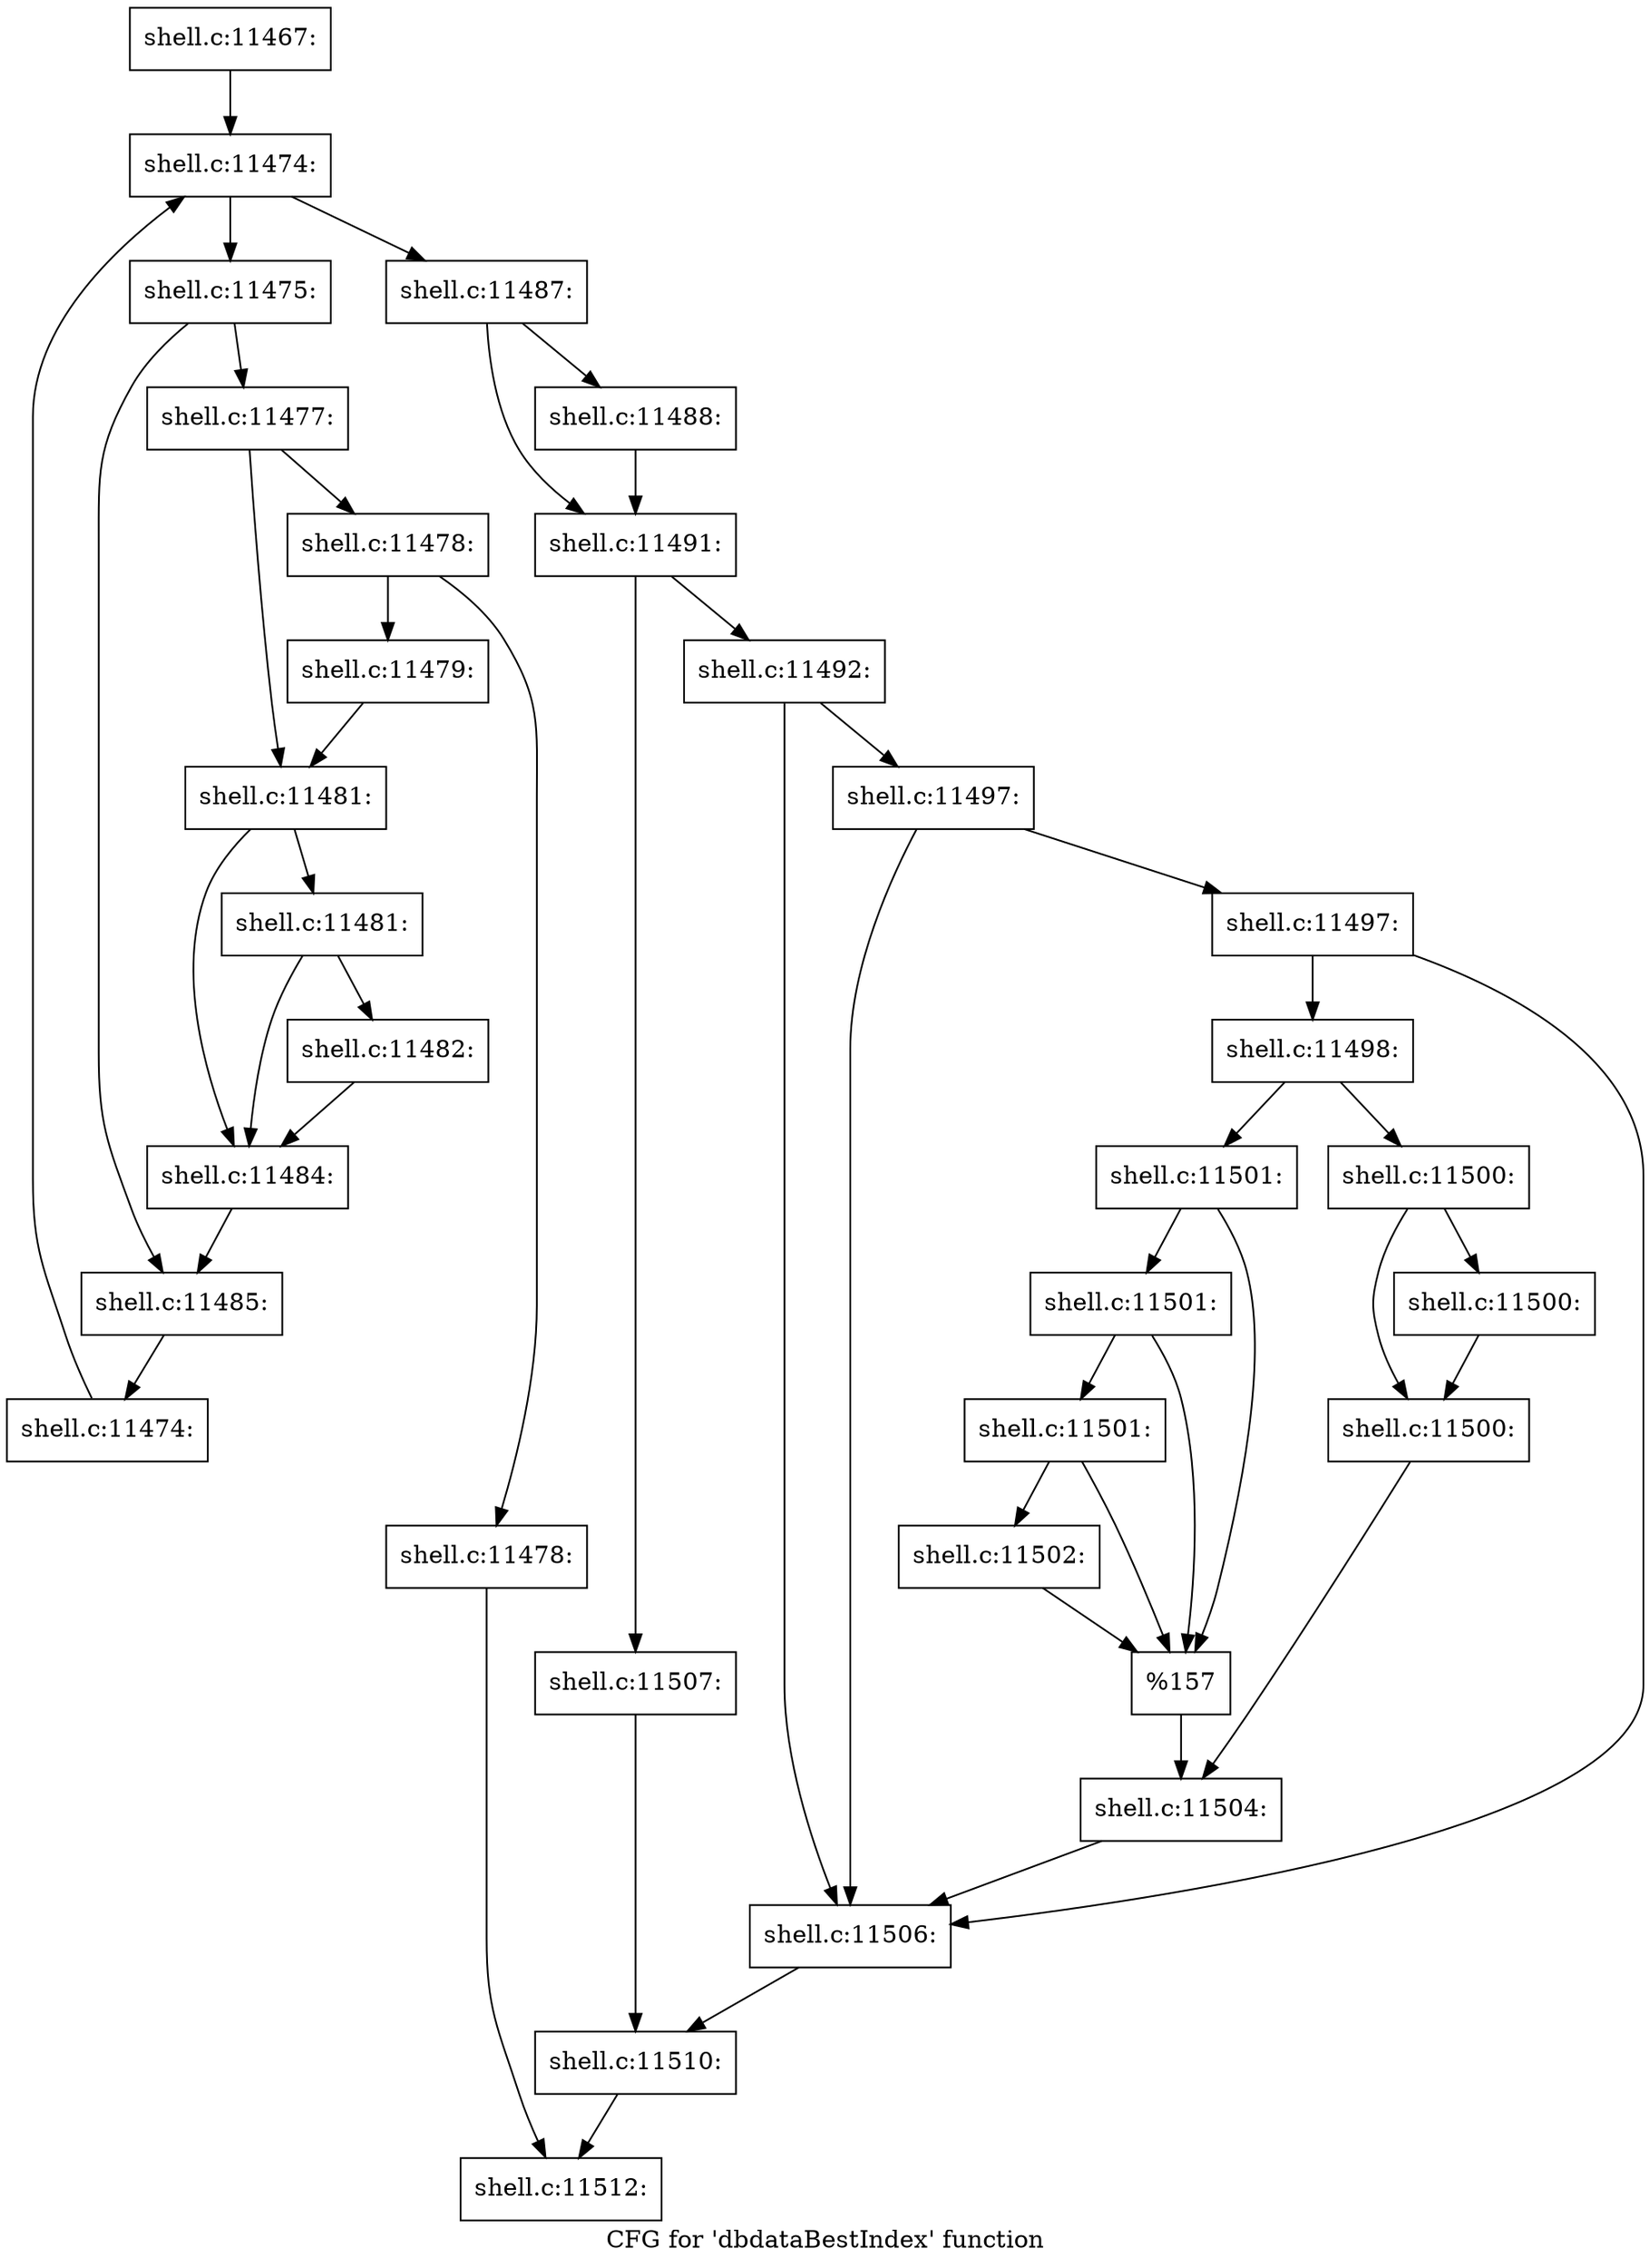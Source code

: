 digraph "CFG for 'dbdataBestIndex' function" {
	label="CFG for 'dbdataBestIndex' function";

	Node0x560276493560 [shape=record,label="{shell.c:11467:}"];
	Node0x560276493560 -> Node0x560276d10d10;
	Node0x560276d10d10 [shape=record,label="{shell.c:11474:}"];
	Node0x560276d10d10 -> Node0x560276d10f30;
	Node0x560276d10d10 -> Node0x560276d10b60;
	Node0x560276d10f30 [shape=record,label="{shell.c:11475:}"];
	Node0x560276d10f30 -> Node0x560276d11c00;
	Node0x560276d10f30 -> Node0x560276d11c50;
	Node0x560276d11c00 [shape=record,label="{shell.c:11477:}"];
	Node0x560276d11c00 -> Node0x560276d12230;
	Node0x560276d11c00 -> Node0x560276d12280;
	Node0x560276d12230 [shape=record,label="{shell.c:11478:}"];
	Node0x560276d12230 -> Node0x560276d127f0;
	Node0x560276d12230 -> Node0x560276d12840;
	Node0x560276d127f0 [shape=record,label="{shell.c:11478:}"];
	Node0x560276d127f0 -> Node0x560276d0a560;
	Node0x560276d12840 [shape=record,label="{shell.c:11479:}"];
	Node0x560276d12840 -> Node0x560276d12280;
	Node0x560276d12280 [shape=record,label="{shell.c:11481:}"];
	Node0x560276d12280 -> Node0x560276d13190;
	Node0x560276d12280 -> Node0x560276d13140;
	Node0x560276d13190 [shape=record,label="{shell.c:11481:}"];
	Node0x560276d13190 -> Node0x560276d130f0;
	Node0x560276d13190 -> Node0x560276d13140;
	Node0x560276d130f0 [shape=record,label="{shell.c:11482:}"];
	Node0x560276d130f0 -> Node0x560276d13140;
	Node0x560276d13140 [shape=record,label="{shell.c:11484:}"];
	Node0x560276d13140 -> Node0x560276d11c50;
	Node0x560276d11c50 [shape=record,label="{shell.c:11485:}"];
	Node0x560276d11c50 -> Node0x560276d10ea0;
	Node0x560276d10ea0 [shape=record,label="{shell.c:11474:}"];
	Node0x560276d10ea0 -> Node0x560276d10d10;
	Node0x560276d10b60 [shape=record,label="{shell.c:11487:}"];
	Node0x560276d10b60 -> Node0x560276d142a0;
	Node0x560276d10b60 -> Node0x560276d142f0;
	Node0x560276d142a0 [shape=record,label="{shell.c:11488:}"];
	Node0x560276d142a0 -> Node0x560276d142f0;
	Node0x560276d142f0 [shape=record,label="{shell.c:11491:}"];
	Node0x560276d142f0 -> Node0x560276d15240;
	Node0x560276d142f0 -> Node0x560276d152e0;
	Node0x560276d15240 [shape=record,label="{shell.c:11492:}"];
	Node0x560276d15240 -> Node0x560276d16ab0;
	Node0x560276d15240 -> Node0x560276d169e0;
	Node0x560276d16ab0 [shape=record,label="{shell.c:11497:}"];
	Node0x560276d16ab0 -> Node0x560276d16a30;
	Node0x560276d16ab0 -> Node0x560276d169e0;
	Node0x560276d16a30 [shape=record,label="{shell.c:11497:}"];
	Node0x560276d16a30 -> Node0x560276d16990;
	Node0x560276d16a30 -> Node0x560276d169e0;
	Node0x560276d16990 [shape=record,label="{shell.c:11498:}"];
	Node0x560276d16990 -> Node0x560276d18110;
	Node0x560276d16990 -> Node0x560276d181b0;
	Node0x560276d18110 [shape=record,label="{shell.c:11500:}"];
	Node0x560276d18110 -> Node0x560276d18740;
	Node0x560276d18110 -> Node0x560276d18790;
	Node0x560276d18790 [shape=record,label="{shell.c:11500:}"];
	Node0x560276d18790 -> Node0x560276d18740;
	Node0x560276d18740 [shape=record,label="{shell.c:11500:}"];
	Node0x560276d18740 -> Node0x560276d18160;
	Node0x560276d181b0 [shape=record,label="{shell.c:11501:}"];
	Node0x560276d181b0 -> Node0x560276d19150;
	Node0x560276d181b0 -> Node0x560276d19080;
	Node0x560276d19150 [shape=record,label="{shell.c:11501:}"];
	Node0x560276d19150 -> Node0x560276d190d0;
	Node0x560276d19150 -> Node0x560276d19080;
	Node0x560276d190d0 [shape=record,label="{shell.c:11501:}"];
	Node0x560276d190d0 -> Node0x560276d19030;
	Node0x560276d190d0 -> Node0x560276d19080;
	Node0x560276d19030 [shape=record,label="{shell.c:11502:}"];
	Node0x560276d19030 -> Node0x560276d19080;
	Node0x560276d19080 [shape=record,label="{%157}"];
	Node0x560276d19080 -> Node0x560276d18160;
	Node0x560276d18160 [shape=record,label="{shell.c:11504:}"];
	Node0x560276d18160 -> Node0x560276d169e0;
	Node0x560276d169e0 [shape=record,label="{shell.c:11506:}"];
	Node0x560276d169e0 -> Node0x560276d15290;
	Node0x560276d152e0 [shape=record,label="{shell.c:11507:}"];
	Node0x560276d152e0 -> Node0x560276d15290;
	Node0x560276d15290 [shape=record,label="{shell.c:11510:}"];
	Node0x560276d15290 -> Node0x560276d0a560;
	Node0x560276d0a560 [shape=record,label="{shell.c:11512:}"];
}
